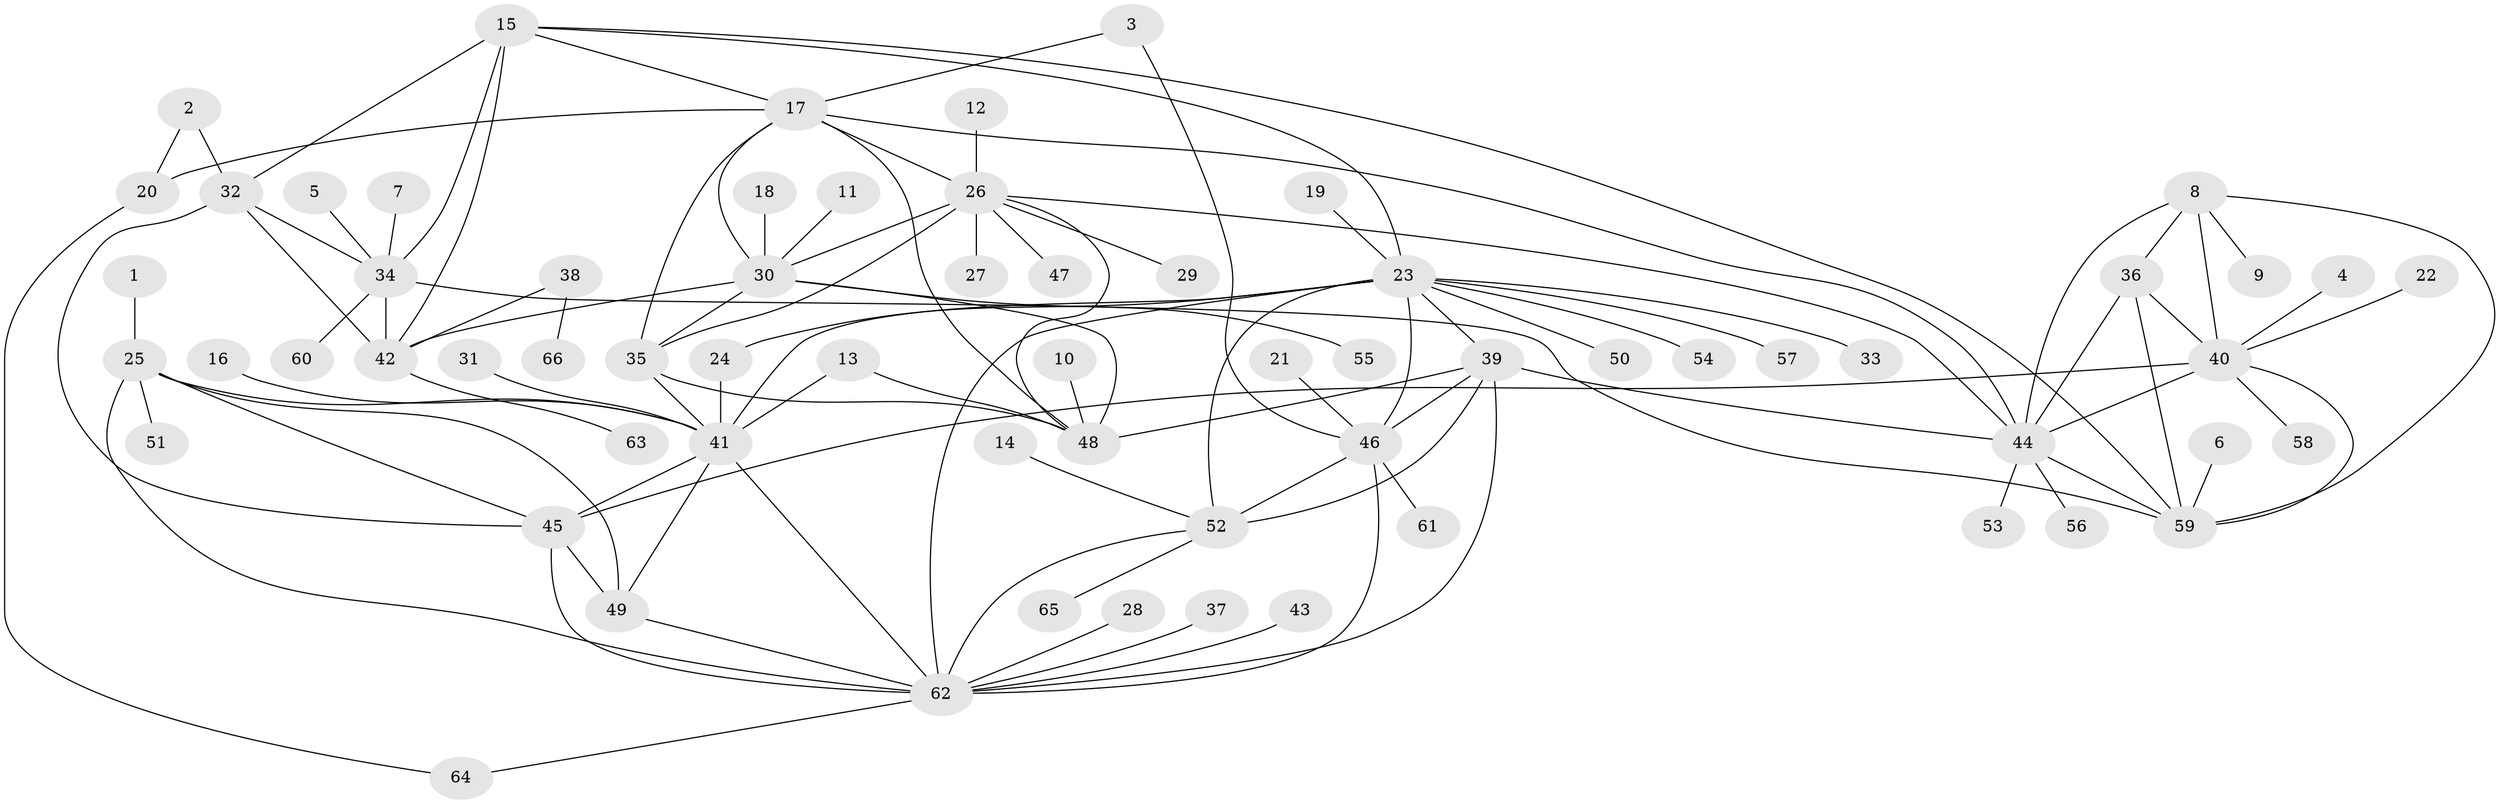 // original degree distribution, {6: 0.045454545454545456, 9: 0.06818181818181818, 11: 0.022727272727272728, 7: 0.030303030303030304, 8: 0.022727272727272728, 12: 0.015151515151515152, 13: 0.007575757575757576, 10: 0.015151515151515152, 4: 0.022727272727272728, 1: 0.5681818181818182, 2: 0.15151515151515152, 3: 0.030303030303030304}
// Generated by graph-tools (version 1.1) at 2025/26/03/09/25 03:26:41]
// undirected, 66 vertices, 107 edges
graph export_dot {
graph [start="1"]
  node [color=gray90,style=filled];
  1;
  2;
  3;
  4;
  5;
  6;
  7;
  8;
  9;
  10;
  11;
  12;
  13;
  14;
  15;
  16;
  17;
  18;
  19;
  20;
  21;
  22;
  23;
  24;
  25;
  26;
  27;
  28;
  29;
  30;
  31;
  32;
  33;
  34;
  35;
  36;
  37;
  38;
  39;
  40;
  41;
  42;
  43;
  44;
  45;
  46;
  47;
  48;
  49;
  50;
  51;
  52;
  53;
  54;
  55;
  56;
  57;
  58;
  59;
  60;
  61;
  62;
  63;
  64;
  65;
  66;
  1 -- 25 [weight=1.0];
  2 -- 20 [weight=1.0];
  2 -- 32 [weight=1.0];
  3 -- 17 [weight=1.0];
  3 -- 46 [weight=1.0];
  4 -- 40 [weight=1.0];
  5 -- 34 [weight=1.0];
  6 -- 59 [weight=1.0];
  7 -- 34 [weight=1.0];
  8 -- 9 [weight=1.0];
  8 -- 36 [weight=2.0];
  8 -- 40 [weight=2.0];
  8 -- 44 [weight=2.0];
  8 -- 59 [weight=2.0];
  10 -- 48 [weight=1.0];
  11 -- 30 [weight=1.0];
  12 -- 26 [weight=1.0];
  13 -- 41 [weight=1.0];
  13 -- 48 [weight=1.0];
  14 -- 52 [weight=1.0];
  15 -- 17 [weight=1.0];
  15 -- 23 [weight=1.0];
  15 -- 32 [weight=1.0];
  15 -- 34 [weight=2.0];
  15 -- 42 [weight=2.0];
  15 -- 59 [weight=1.0];
  16 -- 41 [weight=1.0];
  17 -- 20 [weight=1.0];
  17 -- 26 [weight=2.0];
  17 -- 30 [weight=2.0];
  17 -- 35 [weight=2.0];
  17 -- 44 [weight=1.0];
  17 -- 48 [weight=2.0];
  18 -- 30 [weight=1.0];
  19 -- 23 [weight=1.0];
  20 -- 64 [weight=1.0];
  21 -- 46 [weight=1.0];
  22 -- 40 [weight=1.0];
  23 -- 24 [weight=1.0];
  23 -- 33 [weight=1.0];
  23 -- 39 [weight=2.0];
  23 -- 41 [weight=1.0];
  23 -- 46 [weight=2.0];
  23 -- 50 [weight=1.0];
  23 -- 52 [weight=2.0];
  23 -- 54 [weight=1.0];
  23 -- 57 [weight=1.0];
  23 -- 62 [weight=2.0];
  24 -- 41 [weight=1.0];
  25 -- 41 [weight=1.0];
  25 -- 45 [weight=2.0];
  25 -- 49 [weight=1.0];
  25 -- 51 [weight=1.0];
  25 -- 62 [weight=1.0];
  26 -- 27 [weight=1.0];
  26 -- 29 [weight=1.0];
  26 -- 30 [weight=1.0];
  26 -- 35 [weight=1.0];
  26 -- 44 [weight=1.0];
  26 -- 47 [weight=1.0];
  26 -- 48 [weight=1.0];
  28 -- 62 [weight=1.0];
  30 -- 35 [weight=1.0];
  30 -- 42 [weight=1.0];
  30 -- 48 [weight=1.0];
  30 -- 55 [weight=1.0];
  31 -- 41 [weight=1.0];
  32 -- 34 [weight=2.0];
  32 -- 42 [weight=2.0];
  32 -- 45 [weight=1.0];
  34 -- 42 [weight=4.0];
  34 -- 59 [weight=1.0];
  34 -- 60 [weight=1.0];
  35 -- 41 [weight=1.0];
  35 -- 48 [weight=1.0];
  36 -- 40 [weight=1.0];
  36 -- 44 [weight=1.0];
  36 -- 59 [weight=1.0];
  37 -- 62 [weight=1.0];
  38 -- 42 [weight=1.0];
  38 -- 66 [weight=1.0];
  39 -- 44 [weight=1.0];
  39 -- 46 [weight=1.0];
  39 -- 48 [weight=1.0];
  39 -- 52 [weight=1.0];
  39 -- 62 [weight=2.0];
  40 -- 44 [weight=1.0];
  40 -- 45 [weight=1.0];
  40 -- 58 [weight=1.0];
  40 -- 59 [weight=1.0];
  41 -- 45 [weight=2.0];
  41 -- 49 [weight=1.0];
  41 -- 62 [weight=3.0];
  42 -- 63 [weight=1.0];
  43 -- 62 [weight=1.0];
  44 -- 53 [weight=1.0];
  44 -- 56 [weight=1.0];
  44 -- 59 [weight=1.0];
  45 -- 49 [weight=2.0];
  45 -- 62 [weight=2.0];
  46 -- 52 [weight=1.0];
  46 -- 61 [weight=1.0];
  46 -- 62 [weight=1.0];
  49 -- 62 [weight=1.0];
  52 -- 62 [weight=1.0];
  52 -- 65 [weight=1.0];
  62 -- 64 [weight=1.0];
}
